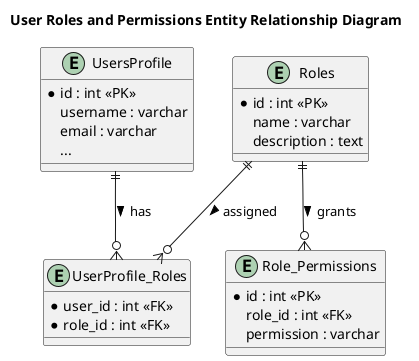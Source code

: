 @startuml daysave_user_rolles
title User Roles and Permissions Entity Relationship Diagram
entity "UsersProfile" {
  *id : int <<PK>>
  username : varchar
  email : varchar
  ...
}

entity "Roles" {
  *id : int <<PK>>
  name : varchar
  description : text
}

entity "UserProfile_Roles" {
  *user_id : int <<FK>>
  *role_id : int <<FK>>
}

entity "Role_Permissions" {
  *id : int <<PK>>
  role_id : int <<FK>>
  permission : varchar
}

UsersProfile ||--o{ UserProfile_Roles : has >
Roles ||--o{ UserProfile_Roles : assigned >
Roles ||--o{ Role_Permissions : grants >
@enduml

